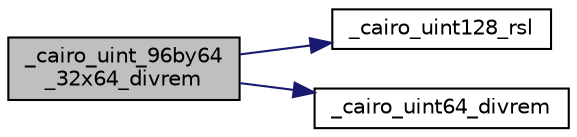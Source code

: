 digraph "_cairo_uint_96by64_32x64_divrem"
{
  edge [fontname="Helvetica",fontsize="10",labelfontname="Helvetica",labelfontsize="10"];
  node [fontname="Helvetica",fontsize="10",shape=record];
  rankdir="LR";
  Node1 [label="_cairo_uint_96by64\l_32x64_divrem",height=0.2,width=0.4,color="black", fillcolor="grey75", style="filled", fontcolor="black"];
  Node1 -> Node2 [color="midnightblue",fontsize="10",style="solid"];
  Node2 [label="_cairo_uint128_rsl",height=0.2,width=0.4,color="black", fillcolor="white", style="filled",URL="$d2/d34/cairo-wideint_8c.html#a6591001de314b365318db0edc7950fde"];
  Node1 -> Node3 [color="midnightblue",fontsize="10",style="solid"];
  Node3 [label="_cairo_uint64_divrem",height=0.2,width=0.4,color="black", fillcolor="white", style="filled",URL="$d2/d34/cairo-wideint_8c.html#a621ed7ef4c3a60376cf0296db7a9cbef"];
}

